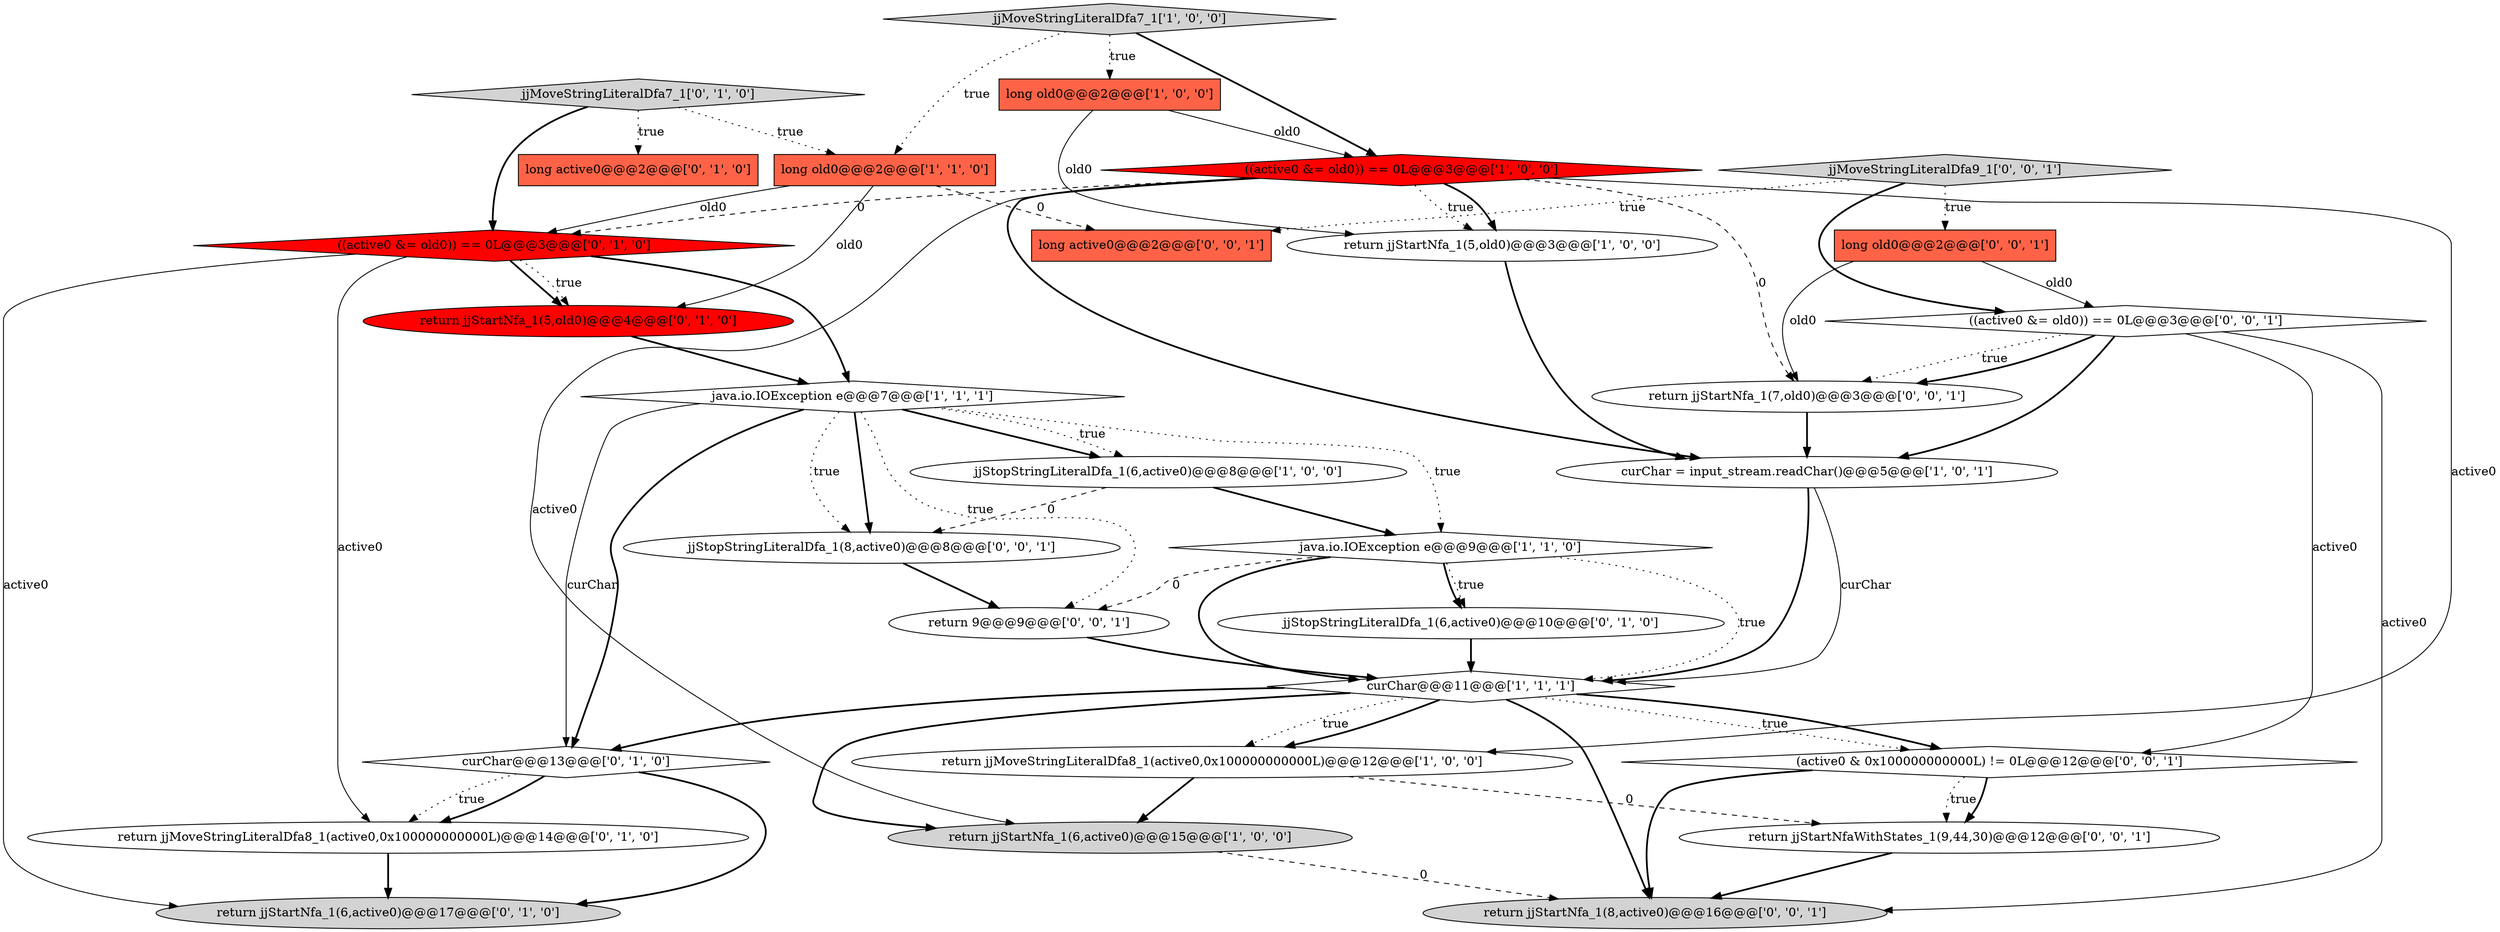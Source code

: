 digraph {
6 [style = filled, label = "return jjStartNfa_1(5,old0)@@@3@@@['1', '0', '0']", fillcolor = white, shape = ellipse image = "AAA0AAABBB1BBB"];
4 [style = filled, label = "long old0@@@2@@@['1', '0', '0']", fillcolor = tomato, shape = box image = "AAA0AAABBB1BBB"];
12 [style = filled, label = "curChar@@@13@@@['0', '1', '0']", fillcolor = white, shape = diamond image = "AAA0AAABBB2BBB"];
16 [style = filled, label = "return jjStartNfa_1(5,old0)@@@4@@@['0', '1', '0']", fillcolor = red, shape = ellipse image = "AAA1AAABBB2BBB"];
2 [style = filled, label = "curChar@@@11@@@['1', '1', '1']", fillcolor = white, shape = diamond image = "AAA0AAABBB1BBB"];
0 [style = filled, label = "jjMoveStringLiteralDfa7_1['1', '0', '0']", fillcolor = lightgray, shape = diamond image = "AAA0AAABBB1BBB"];
14 [style = filled, label = "((active0 &= old0)) == 0L@@@3@@@['0', '1', '0']", fillcolor = red, shape = diamond image = "AAA1AAABBB2BBB"];
23 [style = filled, label = "jjMoveStringLiteralDfa9_1['0', '0', '1']", fillcolor = lightgray, shape = diamond image = "AAA0AAABBB3BBB"];
19 [style = filled, label = "jjMoveStringLiteralDfa7_1['0', '1', '0']", fillcolor = lightgray, shape = diamond image = "AAA0AAABBB2BBB"];
10 [style = filled, label = "java.io.IOException e@@@9@@@['1', '1', '0']", fillcolor = white, shape = diamond image = "AAA0AAABBB1BBB"];
11 [style = filled, label = "return jjMoveStringLiteralDfa8_1(active0,0x100000000000L)@@@12@@@['1', '0', '0']", fillcolor = white, shape = ellipse image = "AAA0AAABBB1BBB"];
5 [style = filled, label = "long old0@@@2@@@['1', '1', '0']", fillcolor = tomato, shape = box image = "AAA0AAABBB1BBB"];
22 [style = filled, label = "((active0 &= old0)) == 0L@@@3@@@['0', '0', '1']", fillcolor = white, shape = diamond image = "AAA0AAABBB3BBB"];
29 [style = filled, label = "return 9@@@9@@@['0', '0', '1']", fillcolor = white, shape = ellipse image = "AAA0AAABBB3BBB"];
25 [style = filled, label = "return jjStartNfaWithStates_1(9,44,30)@@@12@@@['0', '0', '1']", fillcolor = white, shape = ellipse image = "AAA0AAABBB3BBB"];
7 [style = filled, label = "jjStopStringLiteralDfa_1(6,active0)@@@8@@@['1', '0', '0']", fillcolor = white, shape = ellipse image = "AAA0AAABBB1BBB"];
13 [style = filled, label = "long active0@@@2@@@['0', '1', '0']", fillcolor = tomato, shape = box image = "AAA0AAABBB2BBB"];
24 [style = filled, label = "jjStopStringLiteralDfa_1(8,active0)@@@8@@@['0', '0', '1']", fillcolor = white, shape = ellipse image = "AAA0AAABBB3BBB"];
27 [style = filled, label = "long active0@@@2@@@['0', '0', '1']", fillcolor = tomato, shape = box image = "AAA0AAABBB3BBB"];
15 [style = filled, label = "return jjStartNfa_1(6,active0)@@@17@@@['0', '1', '0']", fillcolor = lightgray, shape = ellipse image = "AAA0AAABBB2BBB"];
18 [style = filled, label = "jjStopStringLiteralDfa_1(6,active0)@@@10@@@['0', '1', '0']", fillcolor = white, shape = ellipse image = "AAA0AAABBB2BBB"];
20 [style = filled, label = "(active0 & 0x100000000000L) != 0L@@@12@@@['0', '0', '1']", fillcolor = white, shape = diamond image = "AAA0AAABBB3BBB"];
1 [style = filled, label = "curChar = input_stream.readChar()@@@5@@@['1', '0', '1']", fillcolor = white, shape = ellipse image = "AAA0AAABBB1BBB"];
21 [style = filled, label = "return jjStartNfa_1(8,active0)@@@16@@@['0', '0', '1']", fillcolor = lightgray, shape = ellipse image = "AAA0AAABBB3BBB"];
3 [style = filled, label = "return jjStartNfa_1(6,active0)@@@15@@@['1', '0', '0']", fillcolor = lightgray, shape = ellipse image = "AAA0AAABBB1BBB"];
26 [style = filled, label = "long old0@@@2@@@['0', '0', '1']", fillcolor = tomato, shape = box image = "AAA0AAABBB3BBB"];
8 [style = filled, label = "java.io.IOException e@@@7@@@['1', '1', '1']", fillcolor = white, shape = diamond image = "AAA0AAABBB1BBB"];
17 [style = filled, label = "return jjMoveStringLiteralDfa8_1(active0,0x100000000000L)@@@14@@@['0', '1', '0']", fillcolor = white, shape = ellipse image = "AAA0AAABBB2BBB"];
9 [style = filled, label = "((active0 &= old0)) == 0L@@@3@@@['1', '0', '0']", fillcolor = red, shape = diamond image = "AAA1AAABBB1BBB"];
28 [style = filled, label = "return jjStartNfa_1(7,old0)@@@3@@@['0', '0', '1']", fillcolor = white, shape = ellipse image = "AAA0AAABBB3BBB"];
10->18 [style = dotted, label="true"];
2->20 [style = dotted, label="true"];
14->16 [style = bold, label=""];
10->18 [style = bold, label=""];
12->17 [style = dotted, label="true"];
0->9 [style = bold, label=""];
2->20 [style = bold, label=""];
20->25 [style = dotted, label="true"];
0->5 [style = dotted, label="true"];
16->8 [style = bold, label=""];
3->21 [style = dashed, label="0"];
7->10 [style = bold, label=""];
26->28 [style = solid, label="old0"];
4->6 [style = solid, label="old0"];
14->17 [style = solid, label="active0"];
9->3 [style = solid, label="active0"];
2->3 [style = bold, label=""];
0->4 [style = dotted, label="true"];
12->17 [style = bold, label=""];
22->20 [style = solid, label="active0"];
9->11 [style = solid, label="active0"];
12->15 [style = bold, label=""];
9->28 [style = dashed, label="0"];
22->28 [style = dotted, label="true"];
8->7 [style = dotted, label="true"];
22->28 [style = bold, label=""];
19->13 [style = dotted, label="true"];
22->21 [style = solid, label="active0"];
28->1 [style = bold, label=""];
24->29 [style = bold, label=""];
8->10 [style = dotted, label="true"];
18->2 [style = bold, label=""];
1->2 [style = solid, label="curChar"];
9->6 [style = dotted, label="true"];
10->29 [style = dashed, label="0"];
20->25 [style = bold, label=""];
5->14 [style = solid, label="old0"];
8->24 [style = dotted, label="true"];
2->12 [style = bold, label=""];
26->22 [style = solid, label="old0"];
9->6 [style = bold, label=""];
8->7 [style = bold, label=""];
2->11 [style = dotted, label="true"];
20->21 [style = bold, label=""];
14->16 [style = dotted, label="true"];
6->1 [style = bold, label=""];
5->27 [style = dashed, label="0"];
23->26 [style = dotted, label="true"];
29->2 [style = bold, label=""];
23->22 [style = bold, label=""];
9->14 [style = dashed, label="0"];
4->9 [style = solid, label="old0"];
19->14 [style = bold, label=""];
5->16 [style = solid, label="old0"];
10->2 [style = dotted, label="true"];
11->3 [style = bold, label=""];
2->21 [style = bold, label=""];
7->24 [style = dashed, label="0"];
8->12 [style = solid, label="curChar"];
23->27 [style = dotted, label="true"];
17->15 [style = bold, label=""];
11->25 [style = dashed, label="0"];
19->5 [style = dotted, label="true"];
14->15 [style = solid, label="active0"];
10->2 [style = bold, label=""];
8->29 [style = dotted, label="true"];
1->2 [style = bold, label=""];
14->8 [style = bold, label=""];
22->1 [style = bold, label=""];
9->1 [style = bold, label=""];
2->11 [style = bold, label=""];
8->12 [style = bold, label=""];
25->21 [style = bold, label=""];
8->24 [style = bold, label=""];
}
